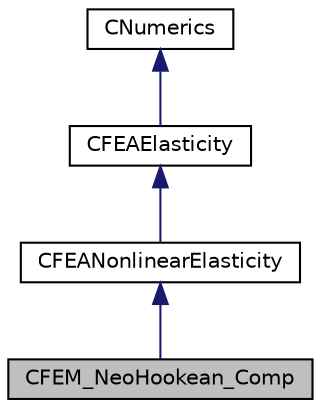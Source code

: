 digraph "CFEM_NeoHookean_Comp"
{
 // LATEX_PDF_SIZE
  edge [fontname="Helvetica",fontsize="10",labelfontname="Helvetica",labelfontsize="10"];
  node [fontname="Helvetica",fontsize="10",shape=record];
  Node1 [label="CFEM_NeoHookean_Comp",height=0.2,width=0.4,color="black", fillcolor="grey75", style="filled", fontcolor="black",tooltip="Class for computing the constitutive and stress tensors for a neo-Hookean material model,..."];
  Node2 -> Node1 [dir="back",color="midnightblue",fontsize="10",style="solid",fontname="Helvetica"];
  Node2 [label="CFEANonlinearElasticity",height=0.2,width=0.4,color="black", fillcolor="white", style="filled",URL="$classCFEANonlinearElasticity.html",tooltip="Abstract class for computing the stiffness matrix of a nonlinear elasticity problem...."];
  Node3 -> Node2 [dir="back",color="midnightblue",fontsize="10",style="solid",fontname="Helvetica"];
  Node3 [label="CFEAElasticity",height=0.2,width=0.4,color="black", fillcolor="white", style="filled",URL="$classCFEAElasticity.html",tooltip="Abstract class for computing the tangent matrix and the residual for structural problems."];
  Node4 -> Node3 [dir="back",color="midnightblue",fontsize="10",style="solid",fontname="Helvetica"];
  Node4 [label="CNumerics",height=0.2,width=0.4,color="black", fillcolor="white", style="filled",URL="$classCNumerics.html",tooltip="Class for defining the numerical methods."];
}
